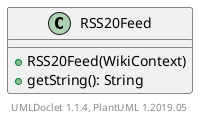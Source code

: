 @startuml

    class RSS20Feed [[RSS20Feed.html]] {
        +RSS20Feed(WikiContext)
        +getString(): String
    }


    center footer UMLDoclet 1.1.4, PlantUML 1.2019.05
@enduml
